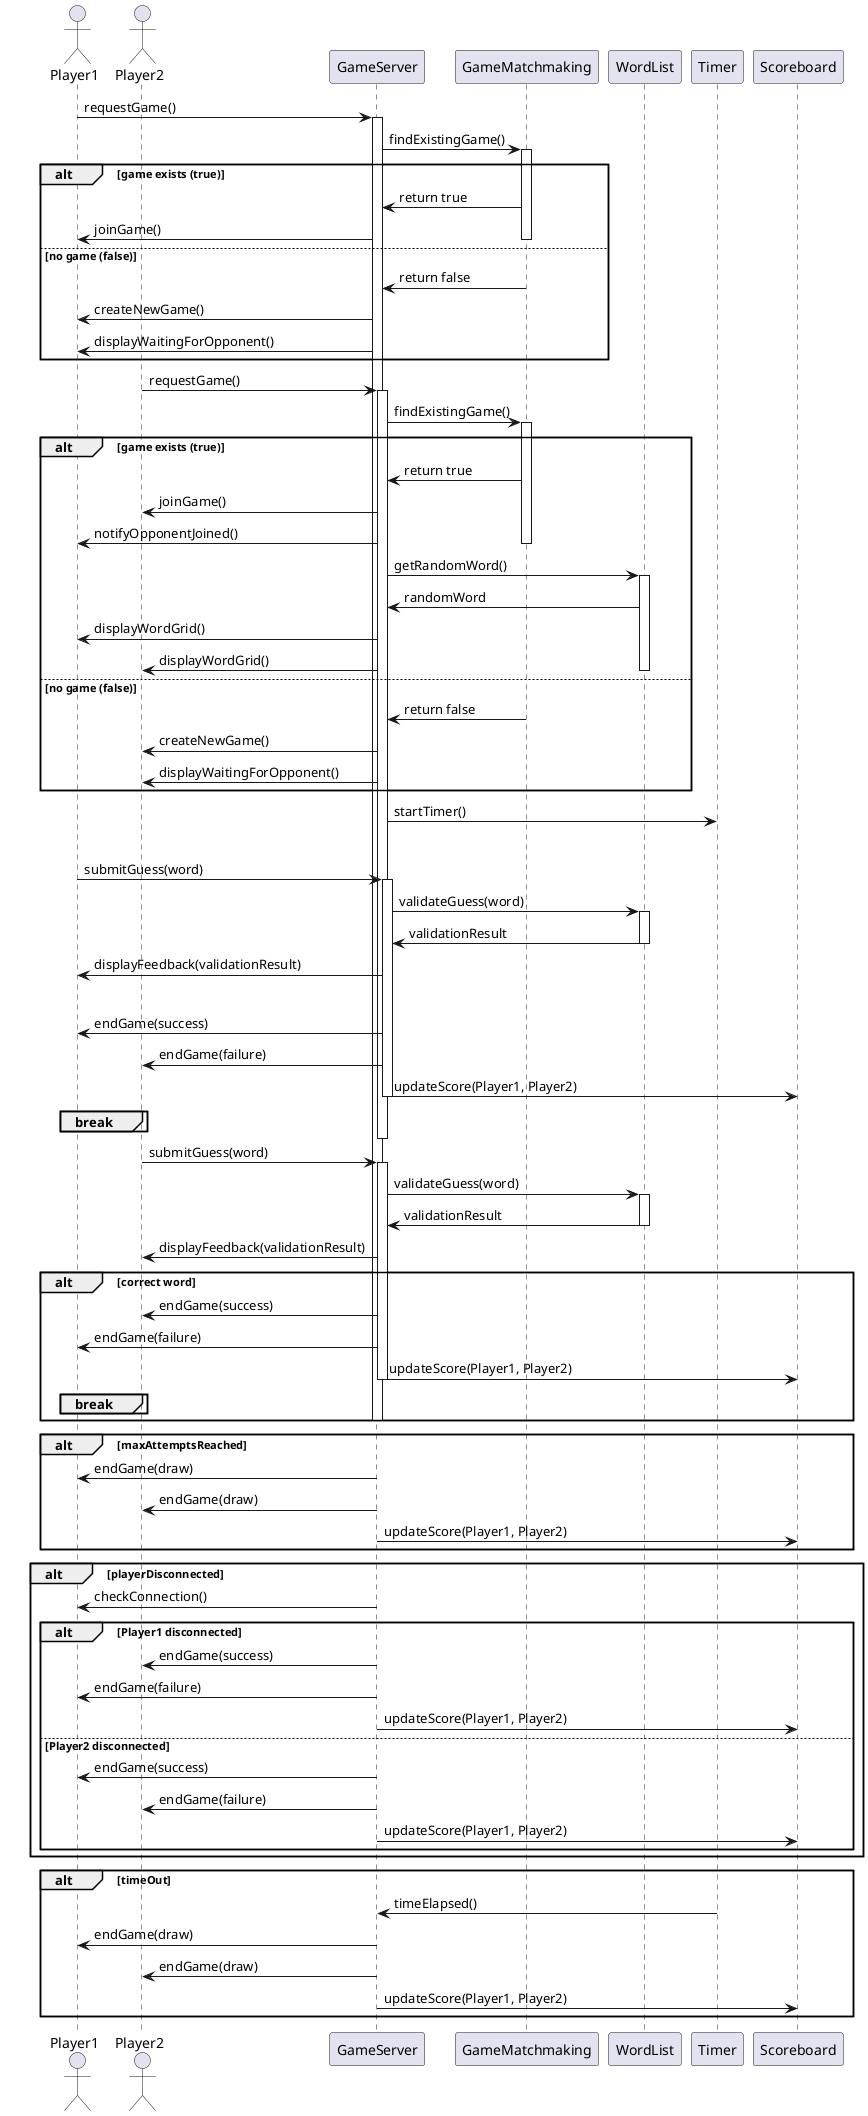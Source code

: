 @startuml Sequence Diagram Multiplayer with Matchmaking

' Diagramme de séquence pour une partie multijoueur de Worduel avec matchmaking amélioré

actor Player1
actor Player2
participant GameServer
participant GameMatchmaking
participant WordList
participant Timer
participant Scoreboard


Player1 -> GameServer: requestGame()
activate GameServer
GameServer -> GameMatchmaking: findExistingGame()
activate GameMatchmaking
alt game exists (true)
  GameMatchmaking -> GameServer: return true
  GameServer -> Player1: joinGame()
  deactivate GameMatchmaking
else no game (false)
  GameMatchmaking -> GameServer: return false
  GameServer -> Player1: createNewGame()
  GameServer -> Player1: displayWaitingForOpponent()
  deactivate GameMatchmaking
end

Player2 -> GameServer: requestGame()
activate GameServer
GameServer -> GameMatchmaking: findExistingGame()
activate GameMatchmaking
alt game exists (true)
  GameMatchmaking -> GameServer: return true
  GameServer -> Player2: joinGame()
  GameServer -> Player1: notifyOpponentJoined()
  deactivate GameMatchmaking
  GameServer -> WordList: getRandomWord()
  activate WordList
  WordList -> GameServer: randomWord
  GameServer -> Player1: displayWordGrid()
  GameServer -> Player2: displayWordGrid()
  deactivate WordList
else no game (false)
  GameMatchmaking -> GameServer: return false
  GameServer -> Player2: createNewGame()
  GameServer -> Player2: displayWaitingForOpponent()
  deactivate GameMatchmaking
end

GameServer -> Timer: startTimer()

par Player1 and Player2 play simultaneously
    Player1 -> GameServer: submitGuess(word)
    activate GameServer
    GameServer -> WordList: validateGuess(word)
    activate WordList
    WordList -> GameServer: validationResult
    deactivate WordList
    GameServer -> Player1: displayFeedback(validationResult)
    alt correct word
      GameServer -> Player1: endGame(success)
      GameServer -> Player2: endGame(failure)
      GameServer -> Scoreboard: updateScore(Player1, Player2)
      deactivate GameServer
      break
    end
    deactivate GameServer

    Player2 -> GameServer: submitGuess(word)
    activate GameServer
    GameServer -> WordList: validateGuess(word)
    activate WordList
    WordList -> GameServer: validationResult
    deactivate WordList
    GameServer -> Player2: displayFeedback(validationResult)
    alt correct word
      GameServer -> Player2: endGame(success)
      GameServer -> Player1: endGame(failure)
      GameServer -> Scoreboard: updateScore(Player1, Player2)
      deactivate GameServer
      break
    end
    deactivate GameServer
end

alt maxAttemptsReached
  GameServer -> Player1: endGame(draw)
  GameServer -> Player2: endGame(draw)
  GameServer -> Scoreboard: updateScore(Player1, Player2)
  deactivate GameServer
end

alt playerDisconnected
  GameServer -> Player1: checkConnection()
  alt Player1 disconnected
    GameServer -> Player2: endGame(success)
    GameServer -> Player1: endGame(failure)
    GameServer -> Scoreboard: updateScore(Player1, Player2)
  else Player2 disconnected
    GameServer -> Player1: endGame(success)
    GameServer -> Player2: endGame(failure)
    GameServer -> Scoreboard: updateScore(Player1, Player2)
  end
end

alt timeOut
  Timer -> GameServer: timeElapsed()
  GameServer -> Player1: endGame(draw)
  GameServer -> Player2: endGame(draw)
  GameServer -> Scoreboard: updateScore(Player1, Player2)
end

@enduml
